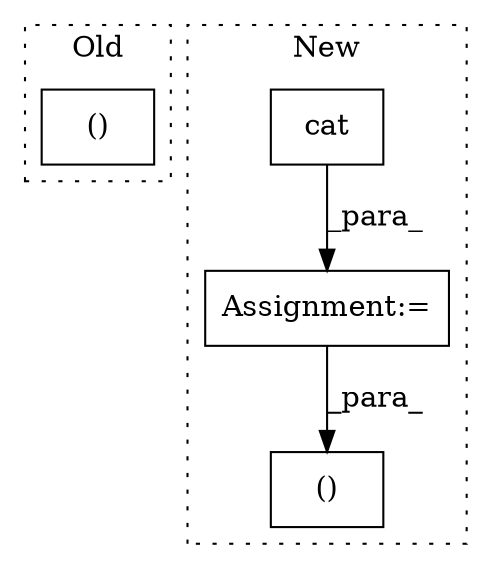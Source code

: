 digraph G {
subgraph cluster0 {
1 [label="()" a="106" s="2655" l="36" shape="box"];
label = "Old";
style="dotted";
}
subgraph cluster1 {
2 [label="cat" a="32" s="2828,2845" l="4,1" shape="box"];
3 [label="Assignment:=" a="7" s="2821" l="1" shape="box"];
4 [label="()" a="106" s="2864" l="24" shape="box"];
label = "New";
style="dotted";
}
2 -> 3 [label="_para_"];
3 -> 4 [label="_para_"];
}